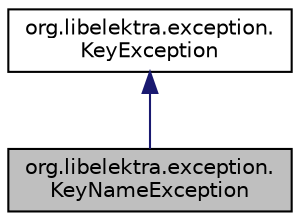 digraph "org.libelektra.exception.KeyNameException"
{
 // LATEX_PDF_SIZE
  edge [fontname="Helvetica",fontsize="10",labelfontname="Helvetica",labelfontsize="10"];
  node [fontname="Helvetica",fontsize="10",shape=record];
  Node1 [label="org.libelektra.exception.\lKeyNameException",height=0.2,width=0.4,color="black", fillcolor="grey75", style="filled", fontcolor="black",tooltip="Indicates Key#setName(String), Key#setBaseName(String) or Key#addBaseName(String) failed because the ..."];
  Node2 -> Node1 [dir="back",color="midnightblue",fontsize="10",style="solid"];
  Node2 [label="org.libelektra.exception.\lKeyException",height=0.2,width=0.4,color="black", fillcolor="white", style="filled",URL="$classorg_1_1libelektra_1_1exception_1_1KeyException.html",tooltip="Indicates a generic exception in Key occurred."];
}
